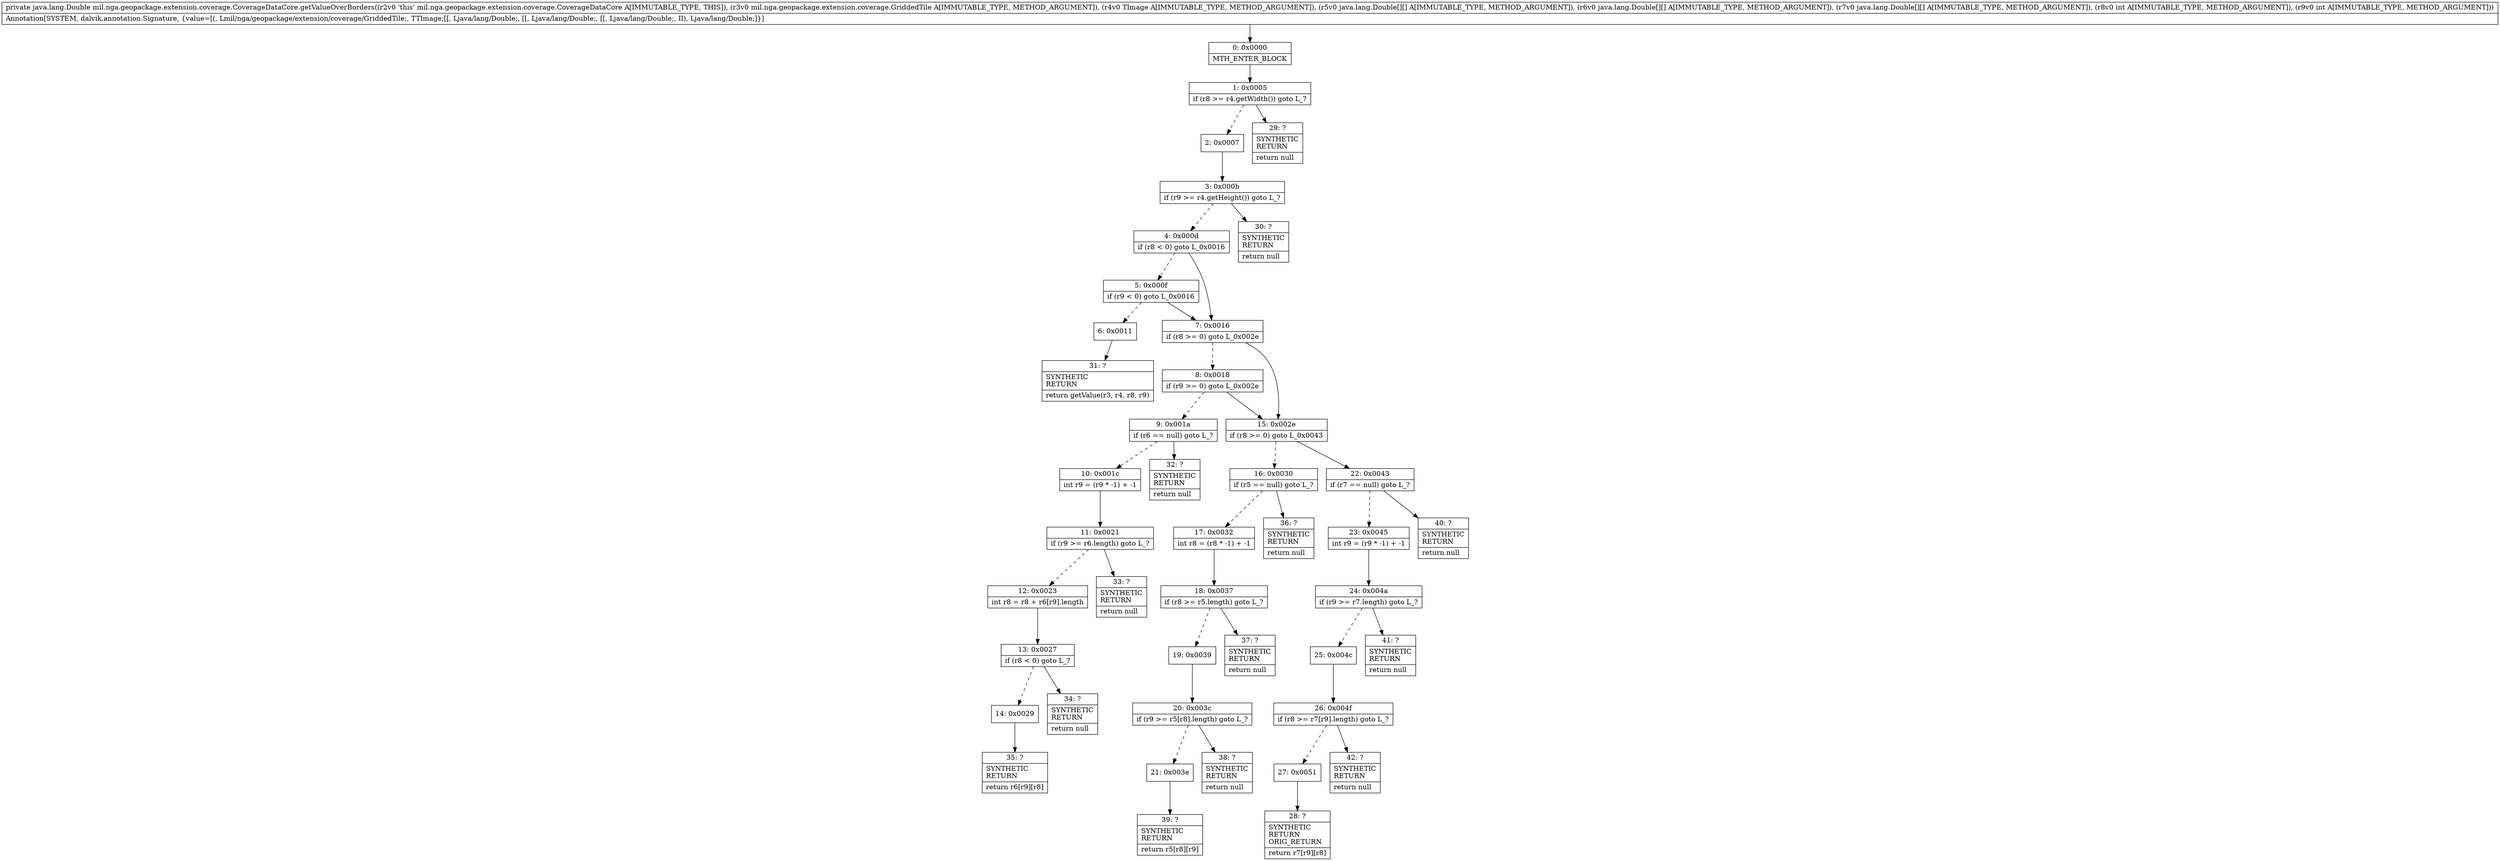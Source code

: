 digraph "CFG formil.nga.geopackage.extension.coverage.CoverageDataCore.getValueOverBorders(Lmil\/nga\/geopackage\/extension\/coverage\/GriddedTile;Lmil\/nga\/geopackage\/extension\/coverage\/CoverageDataImage;[[Ljava\/lang\/Double;[[Ljava\/lang\/Double;[[Ljava\/lang\/Double;II)Ljava\/lang\/Double;" {
Node_0 [shape=record,label="{0\:\ 0x0000|MTH_ENTER_BLOCK\l}"];
Node_1 [shape=record,label="{1\:\ 0x0005|if (r8 \>= r4.getWidth()) goto L_?\l}"];
Node_2 [shape=record,label="{2\:\ 0x0007}"];
Node_3 [shape=record,label="{3\:\ 0x000b|if (r9 \>= r4.getHeight()) goto L_?\l}"];
Node_4 [shape=record,label="{4\:\ 0x000d|if (r8 \< 0) goto L_0x0016\l}"];
Node_5 [shape=record,label="{5\:\ 0x000f|if (r9 \< 0) goto L_0x0016\l}"];
Node_6 [shape=record,label="{6\:\ 0x0011}"];
Node_7 [shape=record,label="{7\:\ 0x0016|if (r8 \>= 0) goto L_0x002e\l}"];
Node_8 [shape=record,label="{8\:\ 0x0018|if (r9 \>= 0) goto L_0x002e\l}"];
Node_9 [shape=record,label="{9\:\ 0x001a|if (r6 == null) goto L_?\l}"];
Node_10 [shape=record,label="{10\:\ 0x001c|int r9 = (r9 * \-1) + \-1\l}"];
Node_11 [shape=record,label="{11\:\ 0x0021|if (r9 \>= r6.length) goto L_?\l}"];
Node_12 [shape=record,label="{12\:\ 0x0023|int r8 = r8 + r6[r9].length\l}"];
Node_13 [shape=record,label="{13\:\ 0x0027|if (r8 \< 0) goto L_?\l}"];
Node_14 [shape=record,label="{14\:\ 0x0029}"];
Node_15 [shape=record,label="{15\:\ 0x002e|if (r8 \>= 0) goto L_0x0043\l}"];
Node_16 [shape=record,label="{16\:\ 0x0030|if (r5 == null) goto L_?\l}"];
Node_17 [shape=record,label="{17\:\ 0x0032|int r8 = (r8 * \-1) + \-1\l}"];
Node_18 [shape=record,label="{18\:\ 0x0037|if (r8 \>= r5.length) goto L_?\l}"];
Node_19 [shape=record,label="{19\:\ 0x0039}"];
Node_20 [shape=record,label="{20\:\ 0x003c|if (r9 \>= r5[r8].length) goto L_?\l}"];
Node_21 [shape=record,label="{21\:\ 0x003e}"];
Node_22 [shape=record,label="{22\:\ 0x0043|if (r7 == null) goto L_?\l}"];
Node_23 [shape=record,label="{23\:\ 0x0045|int r9 = (r9 * \-1) + \-1\l}"];
Node_24 [shape=record,label="{24\:\ 0x004a|if (r9 \>= r7.length) goto L_?\l}"];
Node_25 [shape=record,label="{25\:\ 0x004c}"];
Node_26 [shape=record,label="{26\:\ 0x004f|if (r8 \>= r7[r9].length) goto L_?\l}"];
Node_27 [shape=record,label="{27\:\ 0x0051}"];
Node_28 [shape=record,label="{28\:\ ?|SYNTHETIC\lRETURN\lORIG_RETURN\l|return r7[r9][r8]\l}"];
Node_29 [shape=record,label="{29\:\ ?|SYNTHETIC\lRETURN\l|return null\l}"];
Node_30 [shape=record,label="{30\:\ ?|SYNTHETIC\lRETURN\l|return null\l}"];
Node_31 [shape=record,label="{31\:\ ?|SYNTHETIC\lRETURN\l|return getValue(r3, r4, r8, r9)\l}"];
Node_32 [shape=record,label="{32\:\ ?|SYNTHETIC\lRETURN\l|return null\l}"];
Node_33 [shape=record,label="{33\:\ ?|SYNTHETIC\lRETURN\l|return null\l}"];
Node_34 [shape=record,label="{34\:\ ?|SYNTHETIC\lRETURN\l|return null\l}"];
Node_35 [shape=record,label="{35\:\ ?|SYNTHETIC\lRETURN\l|return r6[r9][r8]\l}"];
Node_36 [shape=record,label="{36\:\ ?|SYNTHETIC\lRETURN\l|return null\l}"];
Node_37 [shape=record,label="{37\:\ ?|SYNTHETIC\lRETURN\l|return null\l}"];
Node_38 [shape=record,label="{38\:\ ?|SYNTHETIC\lRETURN\l|return null\l}"];
Node_39 [shape=record,label="{39\:\ ?|SYNTHETIC\lRETURN\l|return r5[r8][r9]\l}"];
Node_40 [shape=record,label="{40\:\ ?|SYNTHETIC\lRETURN\l|return null\l}"];
Node_41 [shape=record,label="{41\:\ ?|SYNTHETIC\lRETURN\l|return null\l}"];
Node_42 [shape=record,label="{42\:\ ?|SYNTHETIC\lRETURN\l|return null\l}"];
MethodNode[shape=record,label="{private java.lang.Double mil.nga.geopackage.extension.coverage.CoverageDataCore.getValueOverBorders((r2v0 'this' mil.nga.geopackage.extension.coverage.CoverageDataCore A[IMMUTABLE_TYPE, THIS]), (r3v0 mil.nga.geopackage.extension.coverage.GriddedTile A[IMMUTABLE_TYPE, METHOD_ARGUMENT]), (r4v0 TImage A[IMMUTABLE_TYPE, METHOD_ARGUMENT]), (r5v0 java.lang.Double[][] A[IMMUTABLE_TYPE, METHOD_ARGUMENT]), (r6v0 java.lang.Double[][] A[IMMUTABLE_TYPE, METHOD_ARGUMENT]), (r7v0 java.lang.Double[][] A[IMMUTABLE_TYPE, METHOD_ARGUMENT]), (r8v0 int A[IMMUTABLE_TYPE, METHOD_ARGUMENT]), (r9v0 int A[IMMUTABLE_TYPE, METHOD_ARGUMENT]))  | Annotation[SYSTEM, dalvik.annotation.Signature, \{value=[(, Lmil\/nga\/geopackage\/extension\/coverage\/GriddedTile;, TTImage;[[, Ljava\/lang\/Double;, [[, Ljava\/lang\/Double;, [[, Ljava\/lang\/Double;, II), Ljava\/lang\/Double;]\}]\l}"];
MethodNode -> Node_0;
Node_0 -> Node_1;
Node_1 -> Node_2[style=dashed];
Node_1 -> Node_29;
Node_2 -> Node_3;
Node_3 -> Node_4[style=dashed];
Node_3 -> Node_30;
Node_4 -> Node_5[style=dashed];
Node_4 -> Node_7;
Node_5 -> Node_6[style=dashed];
Node_5 -> Node_7;
Node_6 -> Node_31;
Node_7 -> Node_8[style=dashed];
Node_7 -> Node_15;
Node_8 -> Node_9[style=dashed];
Node_8 -> Node_15;
Node_9 -> Node_10[style=dashed];
Node_9 -> Node_32;
Node_10 -> Node_11;
Node_11 -> Node_12[style=dashed];
Node_11 -> Node_33;
Node_12 -> Node_13;
Node_13 -> Node_14[style=dashed];
Node_13 -> Node_34;
Node_14 -> Node_35;
Node_15 -> Node_16[style=dashed];
Node_15 -> Node_22;
Node_16 -> Node_17[style=dashed];
Node_16 -> Node_36;
Node_17 -> Node_18;
Node_18 -> Node_19[style=dashed];
Node_18 -> Node_37;
Node_19 -> Node_20;
Node_20 -> Node_21[style=dashed];
Node_20 -> Node_38;
Node_21 -> Node_39;
Node_22 -> Node_23[style=dashed];
Node_22 -> Node_40;
Node_23 -> Node_24;
Node_24 -> Node_25[style=dashed];
Node_24 -> Node_41;
Node_25 -> Node_26;
Node_26 -> Node_27[style=dashed];
Node_26 -> Node_42;
Node_27 -> Node_28;
}

